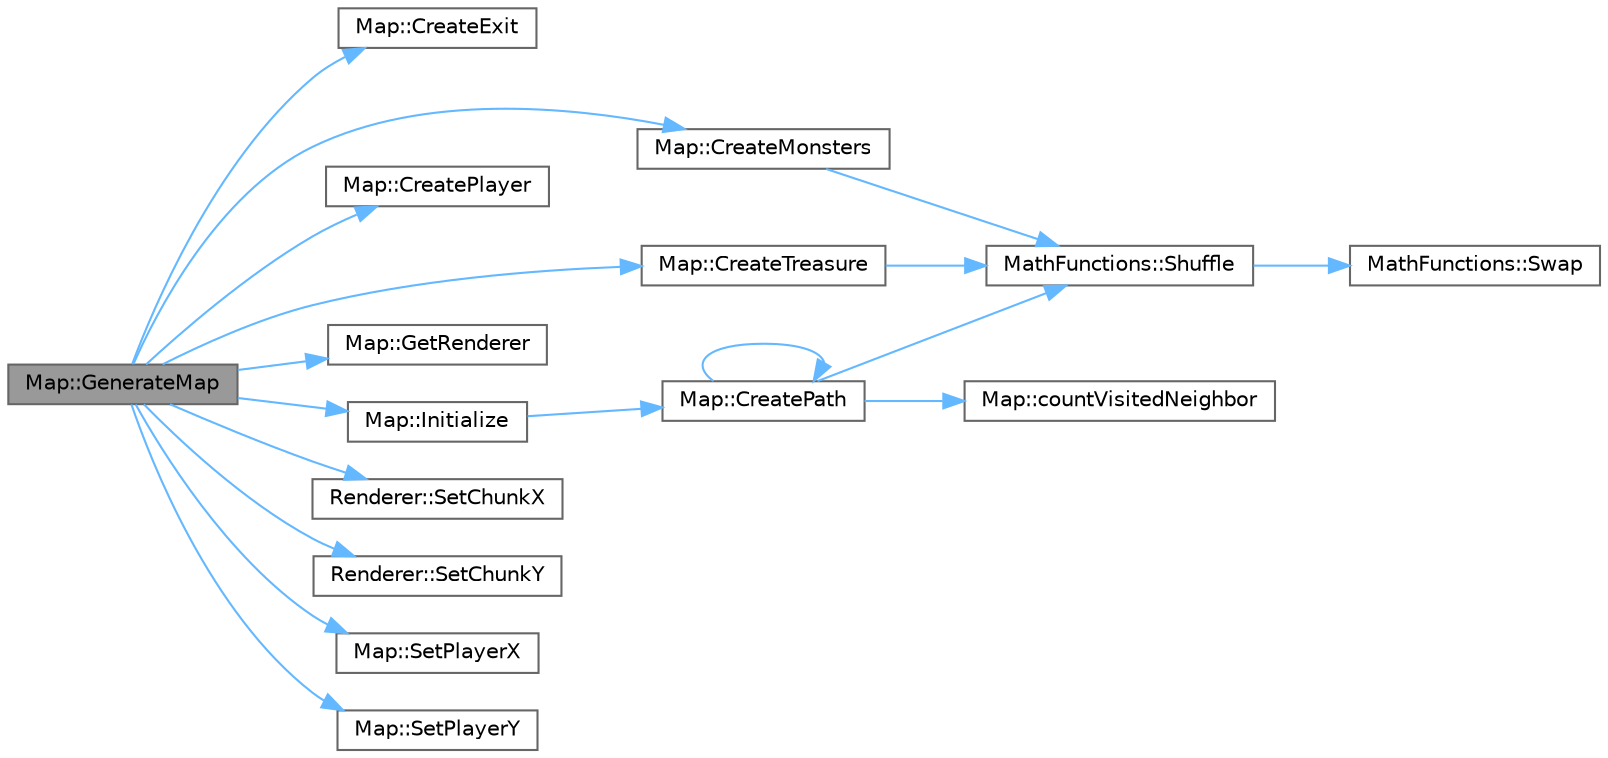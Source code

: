 digraph "Map::GenerateMap"
{
 // LATEX_PDF_SIZE
  bgcolor="transparent";
  edge [fontname=Helvetica,fontsize=10,labelfontname=Helvetica,labelfontsize=10];
  node [fontname=Helvetica,fontsize=10,shape=box,height=0.2,width=0.4];
  rankdir="LR";
  Node1 [id="Node000001",label="Map::GenerateMap",height=0.2,width=0.4,color="gray40", fillcolor="grey60", style="filled", fontcolor="black",tooltip="Generates the game map."];
  Node1 -> Node2 [id="edge1_Node000001_Node000002",color="steelblue1",style="solid",tooltip=" "];
  Node2 [id="Node000002",label="Map::CreateExit",height=0.2,width=0.4,color="grey40", fillcolor="white", style="filled",URL="$class_map.html#abf356a8fb21c6bd51bda5bcd6d0bdfc6",tooltip="Creates an exit in the map."];
  Node1 -> Node3 [id="edge2_Node000001_Node000003",color="steelblue1",style="solid",tooltip=" "];
  Node3 [id="Node000003",label="Map::CreateMonsters",height=0.2,width=0.4,color="grey40", fillcolor="white", style="filled",URL="$class_map.html#aaf313c04001d8bc094fe2a54c068096f",tooltip="Creates monsters in the map."];
  Node3 -> Node4 [id="edge3_Node000003_Node000004",color="steelblue1",style="solid",tooltip=" "];
  Node4 [id="Node000004",label="MathFunctions::Shuffle",height=0.2,width=0.4,color="grey40", fillcolor="white", style="filled",URL="$class_math_functions.html#a597f660da253c677b55bdd53621d716c",tooltip="Shuffles the elements of a vector of unsigned integers."];
  Node4 -> Node5 [id="edge4_Node000004_Node000005",color="steelblue1",style="solid",tooltip=" "];
  Node5 [id="Node000005",label="MathFunctions::Swap",height=0.2,width=0.4,color="grey40", fillcolor="white", style="filled",URL="$class_math_functions.html#ab600bb7075c19d1726d6c094aaf04a94",tooltip="Swaps the values of two unsigned integers."];
  Node1 -> Node6 [id="edge5_Node000001_Node000006",color="steelblue1",style="solid",tooltip=" "];
  Node6 [id="Node000006",label="Map::CreatePlayer",height=0.2,width=0.4,color="grey40", fillcolor="white", style="filled",URL="$class_map.html#a9a4ecd6d4f84c505eb668b4a522d41dd",tooltip="Places the player in the map."];
  Node1 -> Node7 [id="edge6_Node000001_Node000007",color="steelblue1",style="solid",tooltip=" "];
  Node7 [id="Node000007",label="Map::CreateTreasure",height=0.2,width=0.4,color="grey40", fillcolor="white", style="filled",URL="$class_map.html#aec79e0d0f14f2d15d937306e50089ce8",tooltip="Creates treasures in the map."];
  Node7 -> Node4 [id="edge7_Node000007_Node000004",color="steelblue1",style="solid",tooltip=" "];
  Node1 -> Node8 [id="edge8_Node000001_Node000008",color="steelblue1",style="solid",tooltip=" "];
  Node8 [id="Node000008",label="Map::GetRenderer",height=0.2,width=0.4,color="grey40", fillcolor="white", style="filled",URL="$class_map.html#ae62f08d2512d48fe602700a437106bdc",tooltip="Gets the renderer object."];
  Node1 -> Node9 [id="edge9_Node000001_Node000009",color="steelblue1",style="solid",tooltip=" "];
  Node9 [id="Node000009",label="Map::Initialize",height=0.2,width=0.4,color="grey40", fillcolor="white", style="filled",URL="$class_map.html#a3dae0b4058576c659d42c2688bf991a5",tooltip="Initializes the map."];
  Node9 -> Node10 [id="edge10_Node000009_Node000010",color="steelblue1",style="solid",tooltip=" "];
  Node10 [id="Node000010",label="Map::CreatePath",height=0.2,width=0.4,color="grey40", fillcolor="white", style="filled",URL="$class_map.html#aadd9f7f5f360583d93b6cbbca60a7f5c",tooltip="Creates a path starting from a given position."];
  Node10 -> Node11 [id="edge11_Node000010_Node000011",color="steelblue1",style="solid",tooltip=" "];
  Node11 [id="Node000011",label="Map::countVisitedNeighbor",height=0.2,width=0.4,color="grey40", fillcolor="white", style="filled",URL="$class_map.html#aa6f4f5faa2dcf92b1f920107cf57eb1d",tooltip="Counts visited neighbors of a cell."];
  Node10 -> Node10 [id="edge12_Node000010_Node000010",color="steelblue1",style="solid",tooltip=" "];
  Node10 -> Node4 [id="edge13_Node000010_Node000004",color="steelblue1",style="solid",tooltip=" "];
  Node1 -> Node12 [id="edge14_Node000001_Node000012",color="steelblue1",style="solid",tooltip=" "];
  Node12 [id="Node000012",label="Renderer::SetChunkX",height=0.2,width=0.4,color="grey40", fillcolor="white", style="filled",URL="$class_renderer.html#a80cbff8e8d9d36e00fa1db815fa45968",tooltip="Sets the X coordinate of the game map chunk."];
  Node1 -> Node13 [id="edge15_Node000001_Node000013",color="steelblue1",style="solid",tooltip=" "];
  Node13 [id="Node000013",label="Renderer::SetChunkY",height=0.2,width=0.4,color="grey40", fillcolor="white", style="filled",URL="$class_renderer.html#a97b4ded4a13e5c4ac2c4b0ec9e9a0b94",tooltip="Sets the Y coordinate of the game map chunk."];
  Node1 -> Node14 [id="edge16_Node000001_Node000014",color="steelblue1",style="solid",tooltip=" "];
  Node14 [id="Node000014",label="Map::SetPlayerX",height=0.2,width=0.4,color="grey40", fillcolor="white", style="filled",URL="$class_map.html#a6cfd9cee453fabde295d8c9b25ad93a3",tooltip="Sets the player's x-coordinate."];
  Node1 -> Node15 [id="edge17_Node000001_Node000015",color="steelblue1",style="solid",tooltip=" "];
  Node15 [id="Node000015",label="Map::SetPlayerY",height=0.2,width=0.4,color="grey40", fillcolor="white", style="filled",URL="$class_map.html#a26b9f6c93057243f3bb0f007722813a9",tooltip="Sets the player's y-coordinate."];
}
